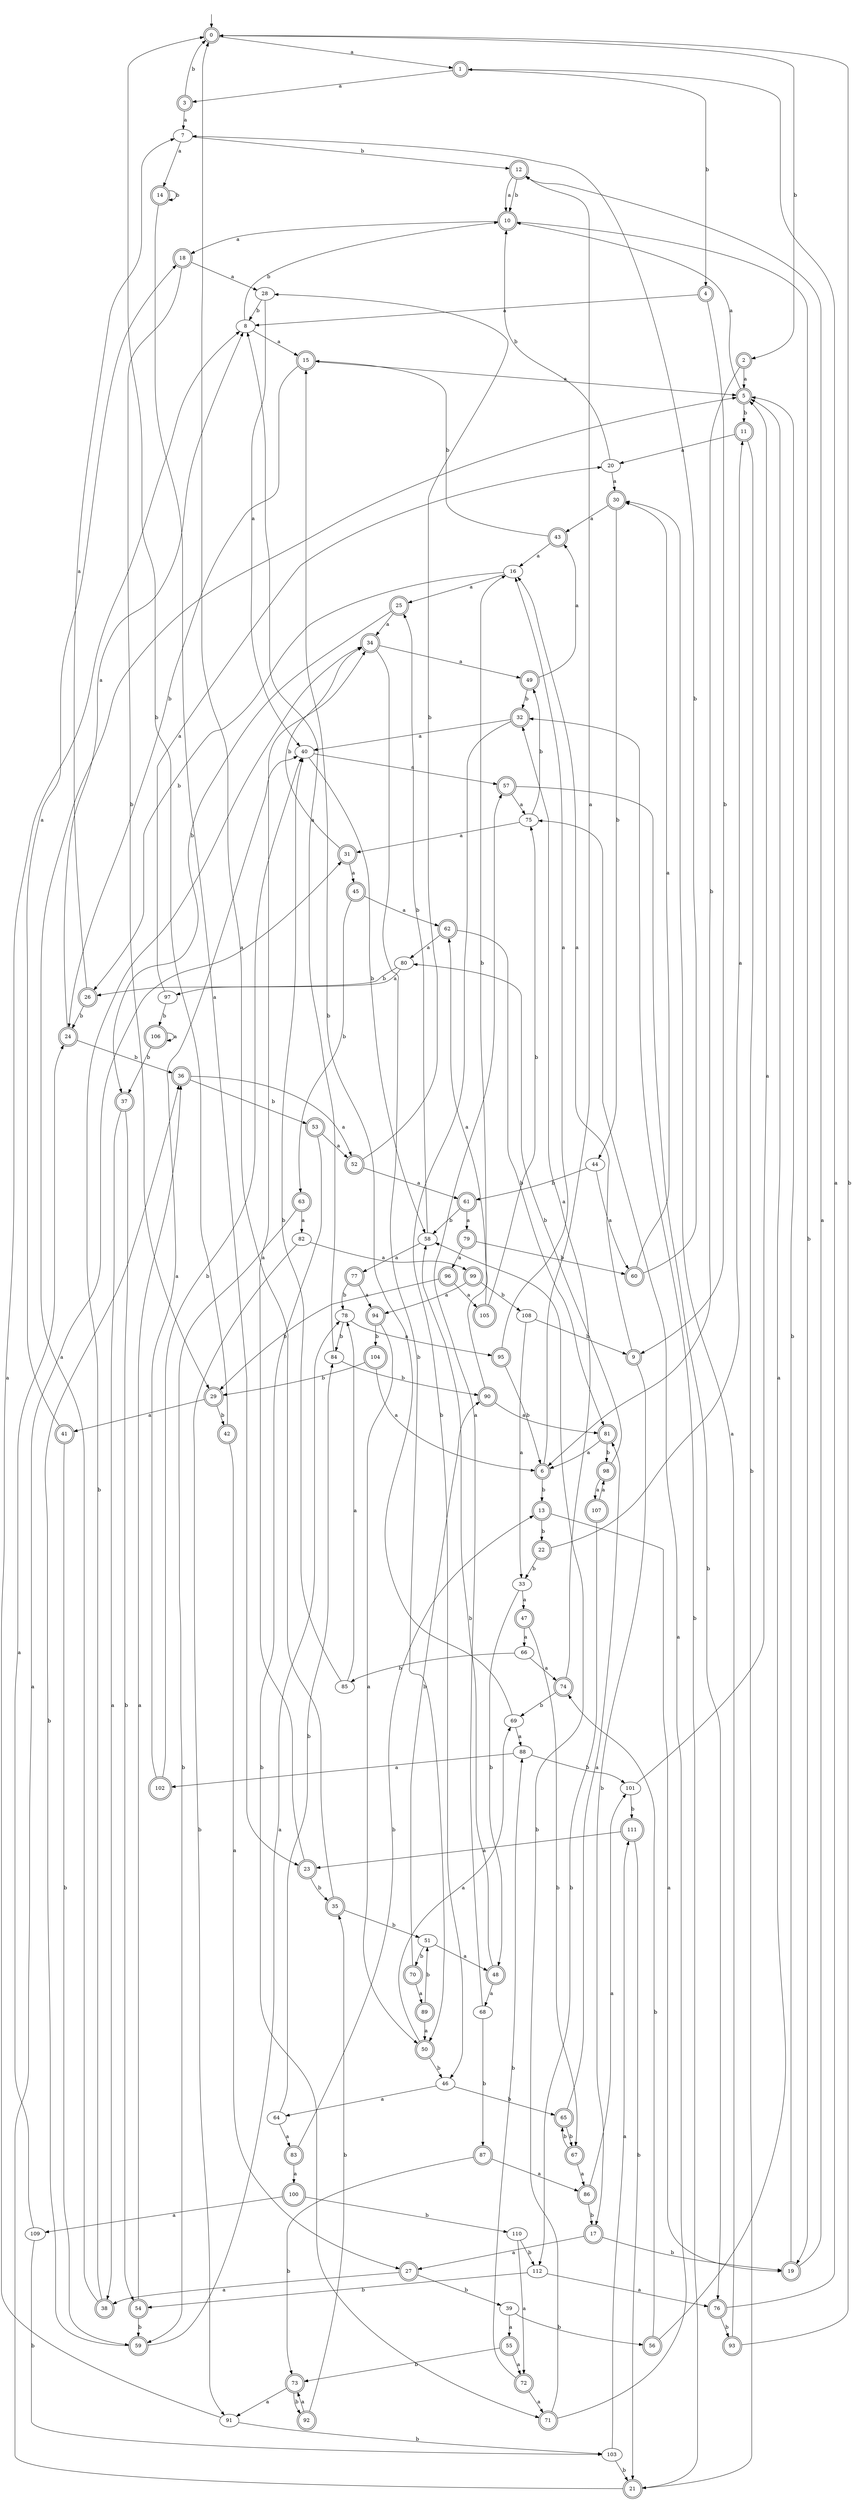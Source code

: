 digraph RandomDFA {
  __start0 [label="", shape=none];
  __start0 -> 0 [label=""];
  0 [shape=circle] [shape=doublecircle]
  0 -> 1 [label="a"]
  0 -> 2 [label="b"]
  1 [shape=doublecircle]
  1 -> 3 [label="a"]
  1 -> 4 [label="b"]
  2 [shape=doublecircle]
  2 -> 5 [label="a"]
  2 -> 6 [label="b"]
  3 [shape=doublecircle]
  3 -> 7 [label="a"]
  3 -> 0 [label="b"]
  4 [shape=doublecircle]
  4 -> 8 [label="a"]
  4 -> 9 [label="b"]
  5 [shape=doublecircle]
  5 -> 10 [label="a"]
  5 -> 11 [label="b"]
  6 [shape=doublecircle]
  6 -> 12 [label="a"]
  6 -> 13 [label="b"]
  7
  7 -> 14 [label="a"]
  7 -> 12 [label="b"]
  8
  8 -> 15 [label="a"]
  8 -> 10 [label="b"]
  9 [shape=doublecircle]
  9 -> 16 [label="a"]
  9 -> 17 [label="b"]
  10 [shape=doublecircle]
  10 -> 18 [label="a"]
  10 -> 19 [label="b"]
  11 [shape=doublecircle]
  11 -> 20 [label="a"]
  11 -> 21 [label="b"]
  12 [shape=doublecircle]
  12 -> 10 [label="a"]
  12 -> 10 [label="b"]
  13 [shape=doublecircle]
  13 -> 19 [label="a"]
  13 -> 22 [label="b"]
  14 [shape=doublecircle]
  14 -> 23 [label="a"]
  14 -> 14 [label="b"]
  15 [shape=doublecircle]
  15 -> 5 [label="a"]
  15 -> 24 [label="b"]
  16
  16 -> 25 [label="a"]
  16 -> 26 [label="b"]
  17 [shape=doublecircle]
  17 -> 27 [label="a"]
  17 -> 19 [label="b"]
  18 [shape=doublecircle]
  18 -> 28 [label="a"]
  18 -> 29 [label="b"]
  19 [shape=doublecircle]
  19 -> 12 [label="a"]
  19 -> 5 [label="b"]
  20
  20 -> 30 [label="a"]
  20 -> 10 [label="b"]
  21 [shape=doublecircle]
  21 -> 31 [label="a"]
  21 -> 32 [label="b"]
  22 [shape=doublecircle]
  22 -> 11 [label="a"]
  22 -> 33 [label="b"]
  23 [shape=doublecircle]
  23 -> 34 [label="a"]
  23 -> 35 [label="b"]
  24 [shape=doublecircle]
  24 -> 8 [label="a"]
  24 -> 36 [label="b"]
  25 [shape=doublecircle]
  25 -> 34 [label="a"]
  25 -> 37 [label="b"]
  26 [shape=doublecircle]
  26 -> 7 [label="a"]
  26 -> 24 [label="b"]
  27 [shape=doublecircle]
  27 -> 38 [label="a"]
  27 -> 39 [label="b"]
  28
  28 -> 40 [label="a"]
  28 -> 8 [label="b"]
  29 [shape=doublecircle]
  29 -> 41 [label="a"]
  29 -> 42 [label="b"]
  30 [shape=doublecircle]
  30 -> 43 [label="a"]
  30 -> 44 [label="b"]
  31 [shape=doublecircle]
  31 -> 45 [label="a"]
  31 -> 34 [label="b"]
  32 [shape=doublecircle]
  32 -> 40 [label="a"]
  32 -> 46 [label="b"]
  33
  33 -> 47 [label="a"]
  33 -> 48 [label="b"]
  34 [shape=doublecircle]
  34 -> 49 [label="a"]
  34 -> 50 [label="b"]
  35 [shape=doublecircle]
  35 -> 0 [label="a"]
  35 -> 51 [label="b"]
  36 [shape=doublecircle]
  36 -> 52 [label="a"]
  36 -> 53 [label="b"]
  37 [shape=doublecircle]
  37 -> 38 [label="a"]
  37 -> 54 [label="b"]
  38 [shape=doublecircle]
  38 -> 5 [label="a"]
  38 -> 34 [label="b"]
  39
  39 -> 55 [label="a"]
  39 -> 56 [label="b"]
  40
  40 -> 57 [label="a"]
  40 -> 58 [label="b"]
  41 [shape=doublecircle]
  41 -> 18 [label="a"]
  41 -> 59 [label="b"]
  42 [shape=doublecircle]
  42 -> 27 [label="a"]
  42 -> 0 [label="b"]
  43 [shape=doublecircle]
  43 -> 16 [label="a"]
  43 -> 15 [label="b"]
  44
  44 -> 60 [label="a"]
  44 -> 61 [label="b"]
  45 [shape=doublecircle]
  45 -> 62 [label="a"]
  45 -> 63 [label="b"]
  46
  46 -> 64 [label="a"]
  46 -> 65 [label="b"]
  47 [shape=doublecircle]
  47 -> 66 [label="a"]
  47 -> 67 [label="b"]
  48 [shape=doublecircle]
  48 -> 68 [label="a"]
  48 -> 58 [label="b"]
  49 [shape=doublecircle]
  49 -> 43 [label="a"]
  49 -> 32 [label="b"]
  50 [shape=doublecircle]
  50 -> 69 [label="a"]
  50 -> 46 [label="b"]
  51
  51 -> 48 [label="a"]
  51 -> 70 [label="b"]
  52 [shape=doublecircle]
  52 -> 61 [label="a"]
  52 -> 28 [label="b"]
  53 [shape=doublecircle]
  53 -> 52 [label="a"]
  53 -> 71 [label="b"]
  54 [shape=doublecircle]
  54 -> 36 [label="a"]
  54 -> 59 [label="b"]
  55 [shape=doublecircle]
  55 -> 72 [label="a"]
  55 -> 73 [label="b"]
  56 [shape=doublecircle]
  56 -> 5 [label="a"]
  56 -> 74 [label="b"]
  57 [shape=doublecircle]
  57 -> 75 [label="a"]
  57 -> 76 [label="b"]
  58
  58 -> 77 [label="a"]
  58 -> 25 [label="b"]
  59 [shape=doublecircle]
  59 -> 78 [label="a"]
  59 -> 36 [label="b"]
  60 [shape=doublecircle]
  60 -> 30 [label="a"]
  60 -> 7 [label="b"]
  61 [shape=doublecircle]
  61 -> 79 [label="a"]
  61 -> 58 [label="b"]
  62 [shape=doublecircle]
  62 -> 80 [label="a"]
  62 -> 81 [label="b"]
  63 [shape=doublecircle]
  63 -> 82 [label="a"]
  63 -> 59 [label="b"]
  64
  64 -> 83 [label="a"]
  64 -> 84 [label="b"]
  65 [shape=doublecircle]
  65 -> 81 [label="a"]
  65 -> 67 [label="b"]
  66
  66 -> 74 [label="a"]
  66 -> 85 [label="b"]
  67 [shape=doublecircle]
  67 -> 86 [label="a"]
  67 -> 65 [label="b"]
  68
  68 -> 57 [label="a"]
  68 -> 87 [label="b"]
  69
  69 -> 88 [label="a"]
  69 -> 15 [label="b"]
  70 [shape=doublecircle]
  70 -> 89 [label="a"]
  70 -> 90 [label="b"]
  71 [shape=doublecircle]
  71 -> 75 [label="a"]
  71 -> 58 [label="b"]
  72 [shape=doublecircle]
  72 -> 71 [label="a"]
  72 -> 88 [label="b"]
  73 [shape=doublecircle]
  73 -> 91 [label="a"]
  73 -> 92 [label="b"]
  74 [shape=doublecircle]
  74 -> 32 [label="a"]
  74 -> 69 [label="b"]
  75
  75 -> 31 [label="a"]
  75 -> 49 [label="b"]
  76 [shape=doublecircle]
  76 -> 1 [label="a"]
  76 -> 93 [label="b"]
  77 [shape=doublecircle]
  77 -> 94 [label="a"]
  77 -> 78 [label="b"]
  78
  78 -> 95 [label="a"]
  78 -> 84 [label="b"]
  79 [shape=doublecircle]
  79 -> 96 [label="a"]
  79 -> 60 [label="b"]
  80
  80 -> 97 [label="a"]
  80 -> 26 [label="b"]
  81 [shape=doublecircle]
  81 -> 6 [label="a"]
  81 -> 98 [label="b"]
  82
  82 -> 99 [label="a"]
  82 -> 91 [label="b"]
  83 [shape=doublecircle]
  83 -> 100 [label="a"]
  83 -> 13 [label="b"]
  84
  84 -> 8 [label="a"]
  84 -> 90 [label="b"]
  85
  85 -> 78 [label="a"]
  85 -> 40 [label="b"]
  86 [shape=doublecircle]
  86 -> 101 [label="a"]
  86 -> 17 [label="b"]
  87 [shape=doublecircle]
  87 -> 86 [label="a"]
  87 -> 73 [label="b"]
  88
  88 -> 102 [label="a"]
  88 -> 101 [label="b"]
  89 [shape=doublecircle]
  89 -> 50 [label="a"]
  89 -> 51 [label="b"]
  90 [shape=doublecircle]
  90 -> 81 [label="a"]
  90 -> 16 [label="b"]
  91
  91 -> 8 [label="a"]
  91 -> 103 [label="b"]
  92 [shape=doublecircle]
  92 -> 73 [label="a"]
  92 -> 35 [label="b"]
  93 [shape=doublecircle]
  93 -> 30 [label="a"]
  93 -> 0 [label="b"]
  94 [shape=doublecircle]
  94 -> 50 [label="a"]
  94 -> 104 [label="b"]
  95 [shape=doublecircle]
  95 -> 16 [label="a"]
  95 -> 6 [label="b"]
  96 [shape=doublecircle]
  96 -> 105 [label="a"]
  96 -> 29 [label="b"]
  97
  97 -> 20 [label="a"]
  97 -> 106 [label="b"]
  98 [shape=doublecircle]
  98 -> 107 [label="a"]
  98 -> 80 [label="b"]
  99 [shape=doublecircle]
  99 -> 94 [label="a"]
  99 -> 108 [label="b"]
  100 [shape=doublecircle]
  100 -> 109 [label="a"]
  100 -> 110 [label="b"]
  101
  101 -> 5 [label="a"]
  101 -> 111 [label="b"]
  102 [shape=doublecircle]
  102 -> 40 [label="a"]
  102 -> 40 [label="b"]
  103
  103 -> 111 [label="a"]
  103 -> 21 [label="b"]
  104 [shape=doublecircle]
  104 -> 6 [label="a"]
  104 -> 29 [label="b"]
  105 [shape=doublecircle]
  105 -> 62 [label="a"]
  105 -> 75 [label="b"]
  106 [shape=doublecircle]
  106 -> 106 [label="a"]
  106 -> 37 [label="b"]
  107 [shape=doublecircle]
  107 -> 98 [label="a"]
  107 -> 112 [label="b"]
  108
  108 -> 33 [label="a"]
  108 -> 9 [label="b"]
  109
  109 -> 24 [label="a"]
  109 -> 103 [label="b"]
  110
  110 -> 72 [label="a"]
  110 -> 112 [label="b"]
  111 [shape=doublecircle]
  111 -> 23 [label="a"]
  111 -> 21 [label="b"]
  112
  112 -> 76 [label="a"]
  112 -> 54 [label="b"]
}
